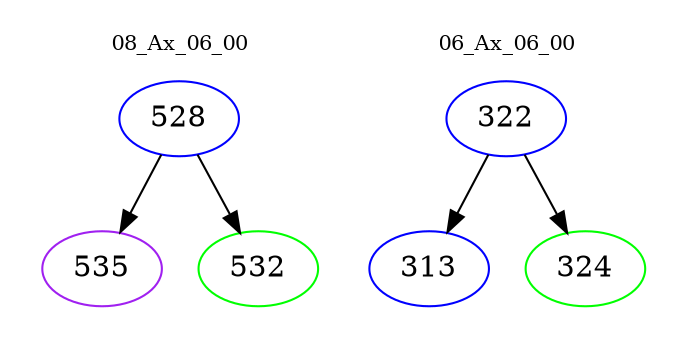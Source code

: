digraph{
subgraph cluster_0 {
color = white
label = "08_Ax_06_00";
fontsize=10;
T0_528 [label="528", color="blue"]
T0_528 -> T0_535 [color="black"]
T0_535 [label="535", color="purple"]
T0_528 -> T0_532 [color="black"]
T0_532 [label="532", color="green"]
}
subgraph cluster_1 {
color = white
label = "06_Ax_06_00";
fontsize=10;
T1_322 [label="322", color="blue"]
T1_322 -> T1_313 [color="black"]
T1_313 [label="313", color="blue"]
T1_322 -> T1_324 [color="black"]
T1_324 [label="324", color="green"]
}
}
